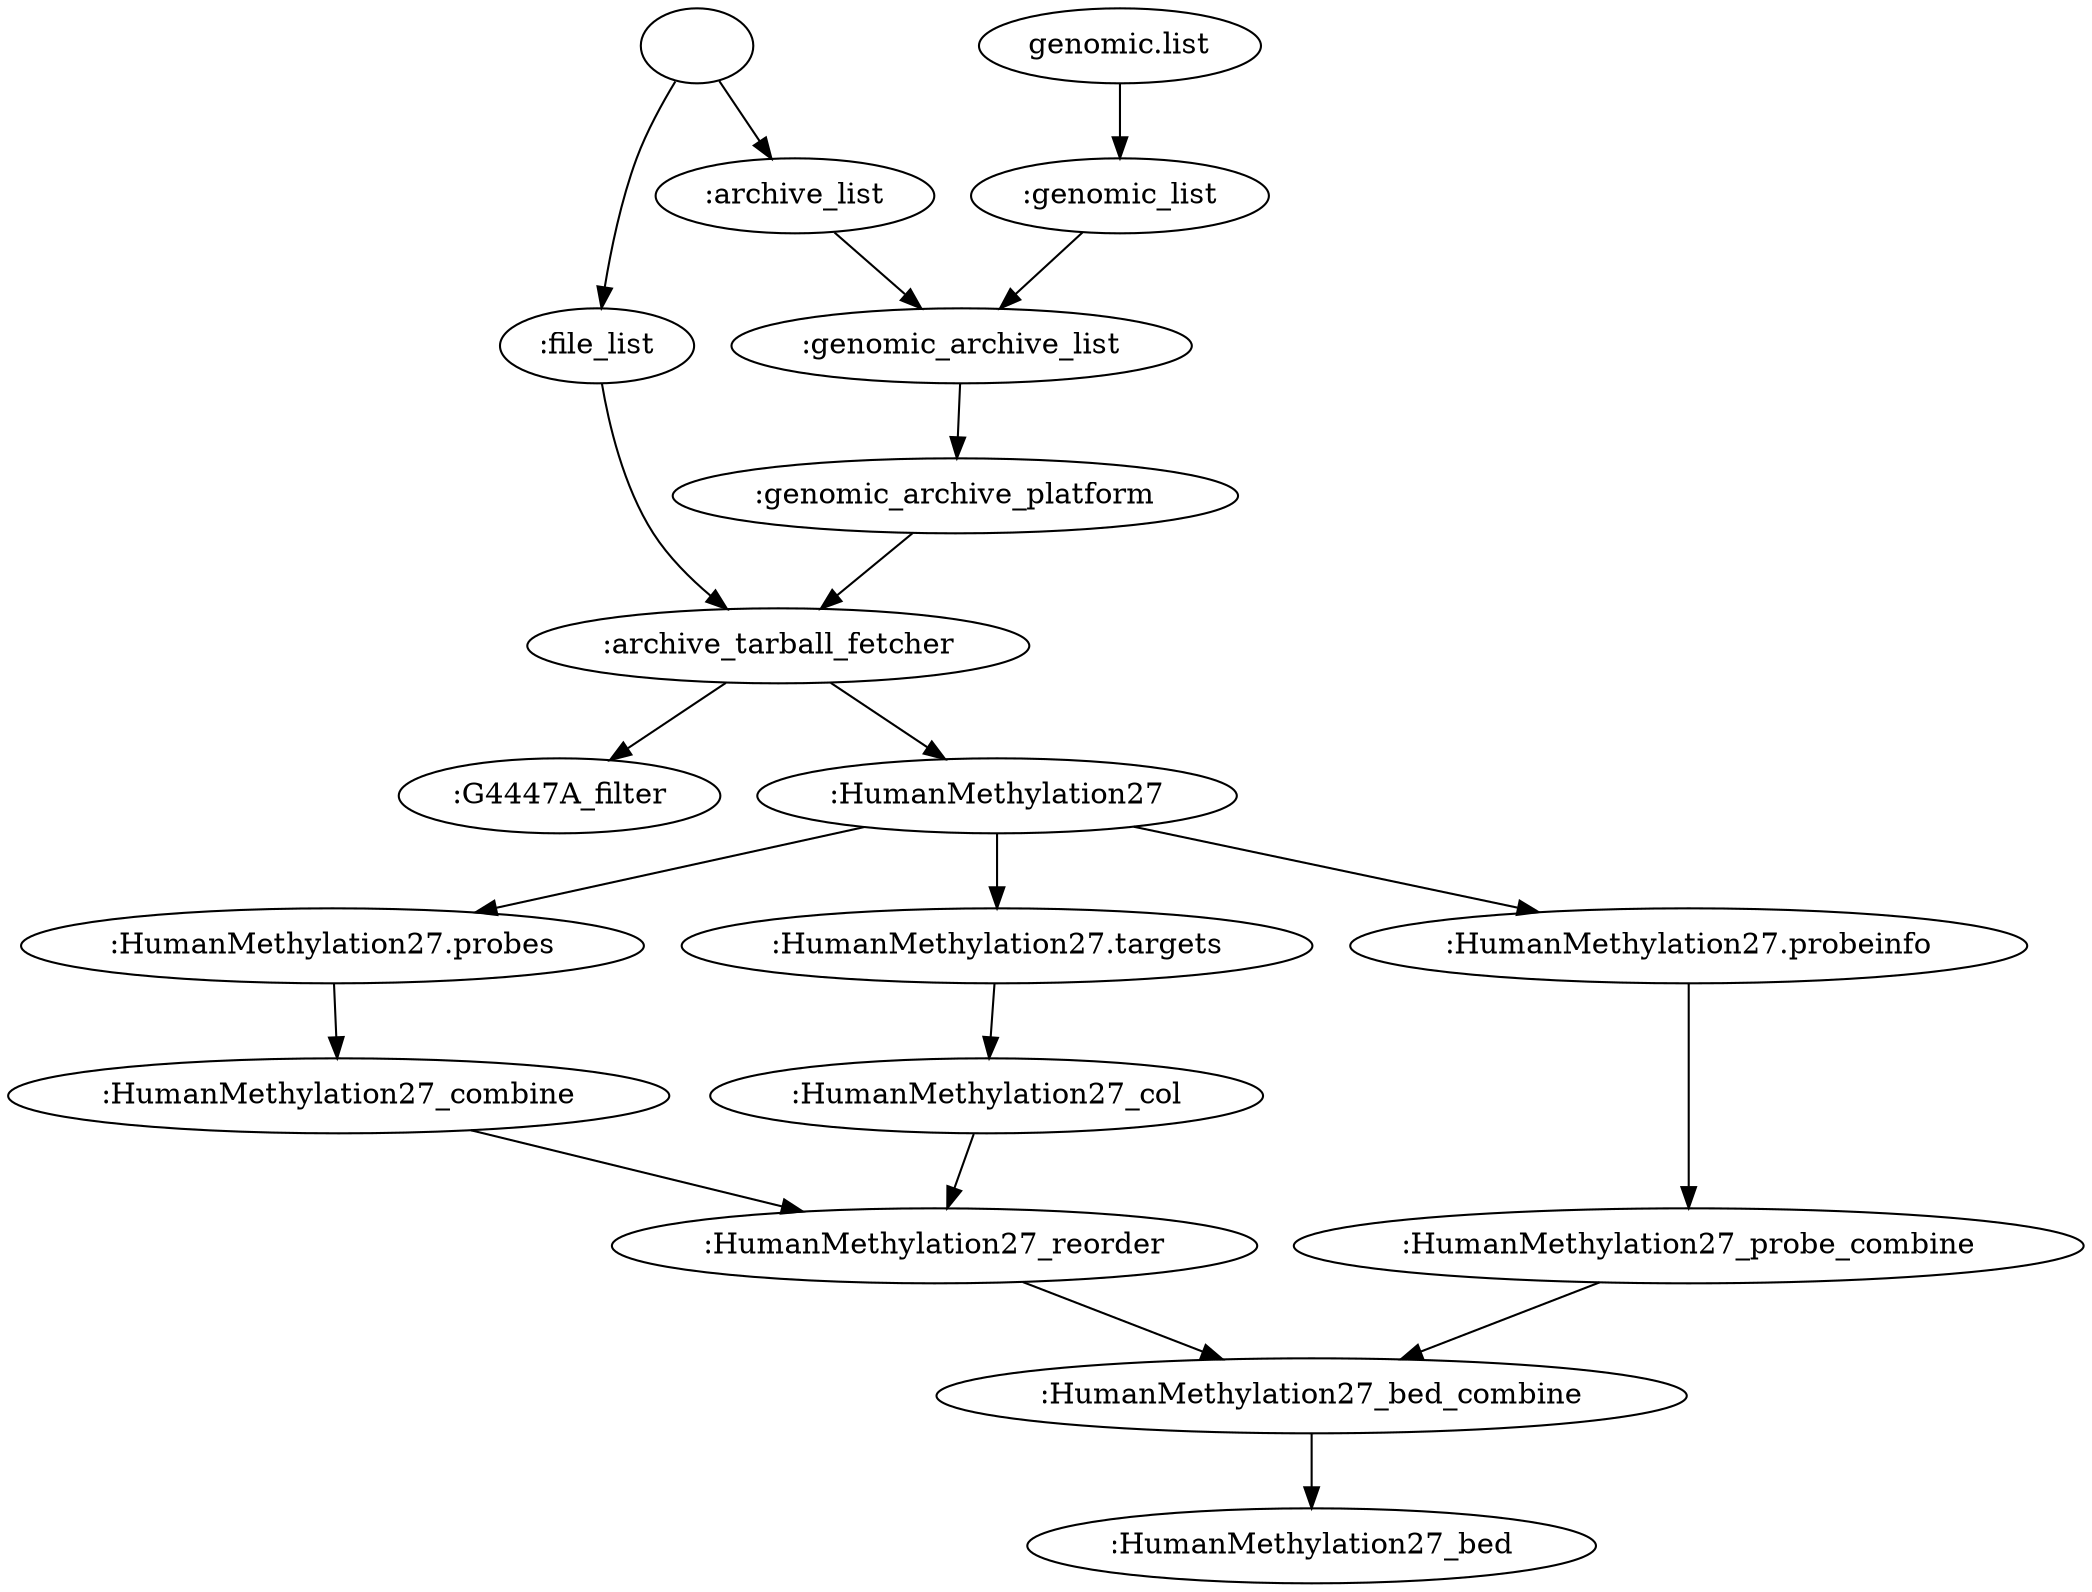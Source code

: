 digraph G {
	":genomic_archive_list" -> ":genomic_archive_platform";
	":archive_tarball_fetcher" -> ":G4447A_filter";
	":archive_tarball_fetcher" -> ":HumanMethylation27";
	":HumanMethylation27" -> ":HumanMethylation27.probes";
	":HumanMethylation27" -> ":HumanMethylation27.targets";
	":HumanMethylation27" -> ":HumanMethylation27.probeinfo";
	":HumanMethylation27.probes" -> ":HumanMethylation27_combine";
	":HumanMethylation27.probeinfo" -> ":HumanMethylation27_probe_combine";
	":HumanMethylation27.targets" -> ":HumanMethylation27_col";
	":HumanMethylation27_bed_combine" -> ":HumanMethylation27_bed";
	"genomic.list" -> ":genomic_list";
	"" -> ":file_list";
	"" -> ":archive_list";
	":genomic_list" -> ":genomic_archive_list";
	":archive_list" -> ":genomic_archive_list";
	":genomic_archive_platform" -> ":archive_tarball_fetcher";
	":file_list" -> ":archive_tarball_fetcher";
	":HumanMethylation27_combine" -> ":HumanMethylation27_reorder";
	":HumanMethylation27_col" -> ":HumanMethylation27_reorder";
	":HumanMethylation27_reorder" -> ":HumanMethylation27_bed_combine";
	":HumanMethylation27_probe_combine" -> ":HumanMethylation27_bed_combine";
}
